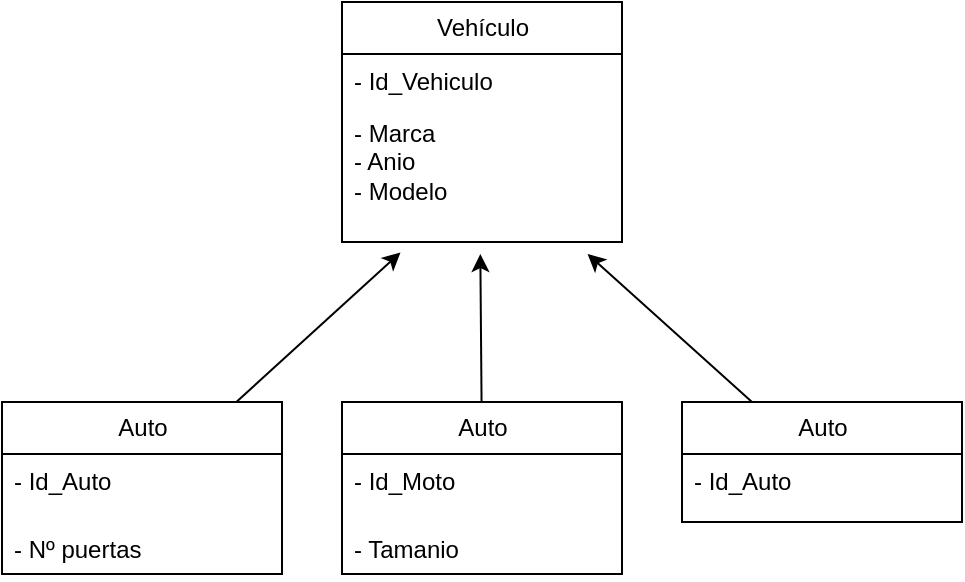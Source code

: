 <mxfile>
    <diagram id="EfQIVAWYLDILcdNFhsgj" name="Page-1">
        <mxGraphModel dx="832" dy="563" grid="1" gridSize="10" guides="1" tooltips="1" connect="1" arrows="1" fold="1" page="1" pageScale="1" pageWidth="2339" pageHeight="3300" math="0" shadow="0">
            <root>
                <mxCell id="0"/>
                <mxCell id="1" parent="0"/>
                <mxCell id="2" value="Vehículo" style="swimlane;fontStyle=0;childLayout=stackLayout;horizontal=1;startSize=26;fillColor=none;horizontalStack=0;resizeParent=1;resizeParentMax=0;resizeLast=0;collapsible=1;marginBottom=0;html=1;" vertex="1" parent="1">
                    <mxGeometry x="420" y="110" width="140" height="120" as="geometry"/>
                </mxCell>
                <mxCell id="3" value="- Id_Vehiculo" style="text;strokeColor=none;fillColor=none;align=left;verticalAlign=top;spacingLeft=4;spacingRight=4;overflow=hidden;rotatable=0;points=[[0,0.5],[1,0.5]];portConstraint=eastwest;whiteSpace=wrap;html=1;" vertex="1" parent="2">
                    <mxGeometry y="26" width="140" height="26" as="geometry"/>
                </mxCell>
                <mxCell id="4" value="- Marca&lt;br&gt;- Anio&lt;br&gt;- Modelo" style="text;strokeColor=none;fillColor=none;align=left;verticalAlign=top;spacingLeft=4;spacingRight=4;overflow=hidden;rotatable=0;points=[[0,0.5],[1,0.5]];portConstraint=eastwest;whiteSpace=wrap;html=1;" vertex="1" parent="2">
                    <mxGeometry y="52" width="140" height="68" as="geometry"/>
                </mxCell>
                <mxCell id="18" style="edgeStyle=none;html=1;entryX=0.209;entryY=1.046;entryDx=0;entryDy=0;entryPerimeter=0;" edge="1" parent="1" source="6">
                    <mxGeometry relative="1" as="geometry">
                        <mxPoint x="449.26" y="235.196" as="targetPoint"/>
                    </mxGeometry>
                </mxCell>
                <mxCell id="6" value="Auto" style="swimlane;fontStyle=0;childLayout=stackLayout;horizontal=1;startSize=26;fillColor=none;horizontalStack=0;resizeParent=1;resizeParentMax=0;resizeLast=0;collapsible=1;marginBottom=0;html=1;" vertex="1" parent="1">
                    <mxGeometry x="250" y="310" width="140" height="86" as="geometry"/>
                </mxCell>
                <mxCell id="7" value="- Id_Auto" style="text;strokeColor=none;fillColor=none;align=left;verticalAlign=top;spacingLeft=4;spacingRight=4;overflow=hidden;rotatable=0;points=[[0,0.5],[1,0.5]];portConstraint=eastwest;whiteSpace=wrap;html=1;" vertex="1" parent="6">
                    <mxGeometry y="26" width="140" height="34" as="geometry"/>
                </mxCell>
                <mxCell id="22" value="- Nº puertas" style="text;strokeColor=none;fillColor=none;align=left;verticalAlign=top;spacingLeft=4;spacingRight=4;overflow=hidden;rotatable=0;points=[[0,0.5],[1,0.5]];portConstraint=eastwest;whiteSpace=wrap;html=1;" vertex="1" parent="6">
                    <mxGeometry y="60" width="140" height="26" as="geometry"/>
                </mxCell>
                <mxCell id="19" style="edgeStyle=none;html=1;entryX=0.494;entryY=1.077;entryDx=0;entryDy=0;entryPerimeter=0;" edge="1" parent="1">
                    <mxGeometry relative="1" as="geometry">
                        <mxPoint x="489.782" y="310" as="sourcePoint"/>
                        <mxPoint x="489.16" y="236.002" as="targetPoint"/>
                    </mxGeometry>
                </mxCell>
                <mxCell id="20" style="edgeStyle=none;html=1;exitX=0.25;exitY=0;exitDx=0;exitDy=0;entryX=0.877;entryY=1.077;entryDx=0;entryDy=0;entryPerimeter=0;" edge="1" parent="1">
                    <mxGeometry relative="1" as="geometry">
                        <mxPoint x="625" y="310" as="sourcePoint"/>
                        <mxPoint x="542.78" y="236.002" as="targetPoint"/>
                    </mxGeometry>
                </mxCell>
                <mxCell id="23" value="Auto" style="swimlane;fontStyle=0;childLayout=stackLayout;horizontal=1;startSize=26;fillColor=none;horizontalStack=0;resizeParent=1;resizeParentMax=0;resizeLast=0;collapsible=1;marginBottom=0;html=1;" vertex="1" parent="1">
                    <mxGeometry x="420" y="310" width="140" height="86" as="geometry"/>
                </mxCell>
                <mxCell id="24" value="- Id_Moto" style="text;strokeColor=none;fillColor=none;align=left;verticalAlign=top;spacingLeft=4;spacingRight=4;overflow=hidden;rotatable=0;points=[[0,0.5],[1,0.5]];portConstraint=eastwest;whiteSpace=wrap;html=1;" vertex="1" parent="23">
                    <mxGeometry y="26" width="140" height="34" as="geometry"/>
                </mxCell>
                <mxCell id="25" value="- Tamanio" style="text;strokeColor=none;fillColor=none;align=left;verticalAlign=top;spacingLeft=4;spacingRight=4;overflow=hidden;rotatable=0;points=[[0,0.5],[1,0.5]];portConstraint=eastwest;whiteSpace=wrap;html=1;" vertex="1" parent="23">
                    <mxGeometry y="60" width="140" height="26" as="geometry"/>
                </mxCell>
                <mxCell id="26" value="Auto" style="swimlane;fontStyle=0;childLayout=stackLayout;horizontal=1;startSize=26;fillColor=none;horizontalStack=0;resizeParent=1;resizeParentMax=0;resizeLast=0;collapsible=1;marginBottom=0;html=1;" vertex="1" parent="1">
                    <mxGeometry x="590" y="310" width="140" height="60" as="geometry"/>
                </mxCell>
                <mxCell id="27" value="- Id_Auto" style="text;strokeColor=none;fillColor=none;align=left;verticalAlign=top;spacingLeft=4;spacingRight=4;overflow=hidden;rotatable=0;points=[[0,0.5],[1,0.5]];portConstraint=eastwest;whiteSpace=wrap;html=1;" vertex="1" parent="26">
                    <mxGeometry y="26" width="140" height="34" as="geometry"/>
                </mxCell>
            </root>
        </mxGraphModel>
    </diagram>
</mxfile>